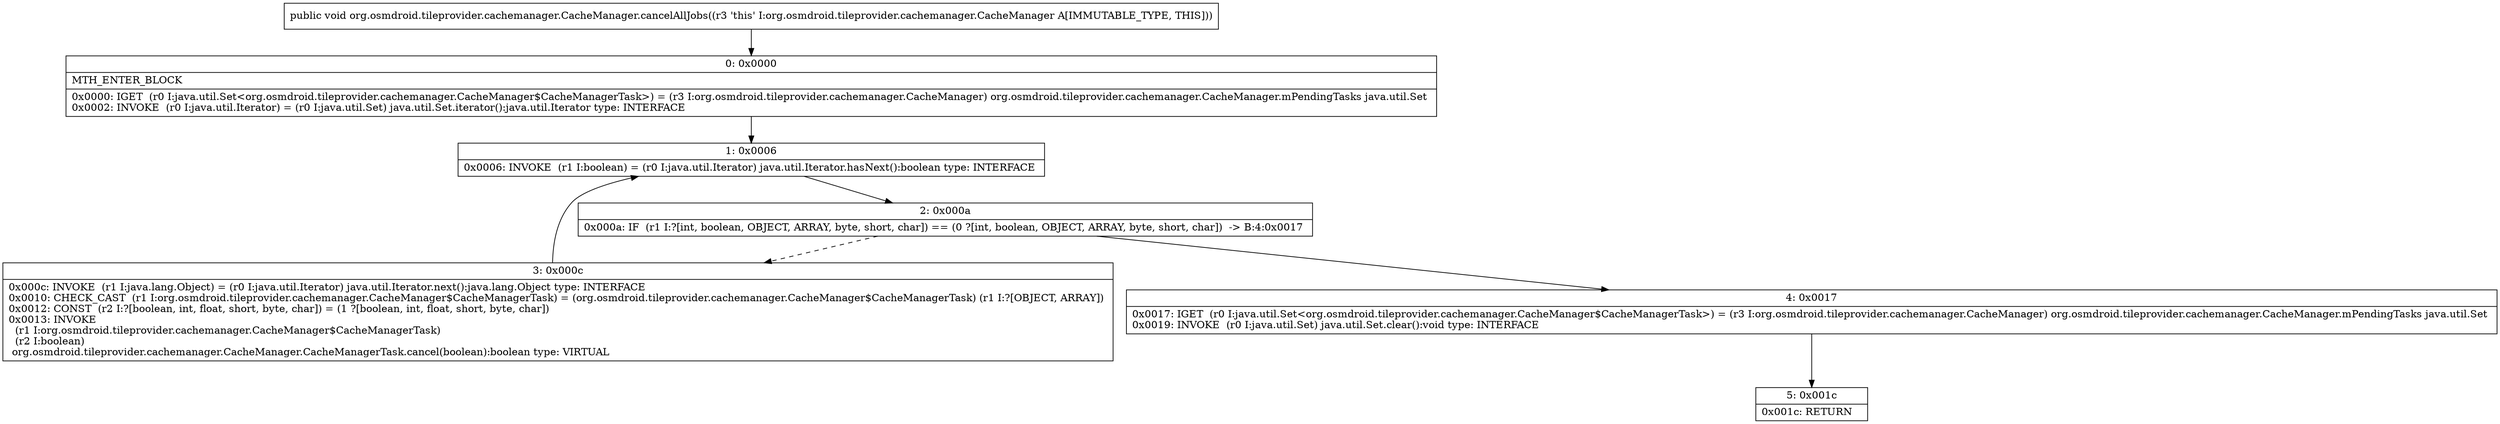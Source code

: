 digraph "CFG fororg.osmdroid.tileprovider.cachemanager.CacheManager.cancelAllJobs()V" {
Node_0 [shape=record,label="{0\:\ 0x0000|MTH_ENTER_BLOCK\l|0x0000: IGET  (r0 I:java.util.Set\<org.osmdroid.tileprovider.cachemanager.CacheManager$CacheManagerTask\>) = (r3 I:org.osmdroid.tileprovider.cachemanager.CacheManager) org.osmdroid.tileprovider.cachemanager.CacheManager.mPendingTasks java.util.Set \l0x0002: INVOKE  (r0 I:java.util.Iterator) = (r0 I:java.util.Set) java.util.Set.iterator():java.util.Iterator type: INTERFACE \l}"];
Node_1 [shape=record,label="{1\:\ 0x0006|0x0006: INVOKE  (r1 I:boolean) = (r0 I:java.util.Iterator) java.util.Iterator.hasNext():boolean type: INTERFACE \l}"];
Node_2 [shape=record,label="{2\:\ 0x000a|0x000a: IF  (r1 I:?[int, boolean, OBJECT, ARRAY, byte, short, char]) == (0 ?[int, boolean, OBJECT, ARRAY, byte, short, char])  \-\> B:4:0x0017 \l}"];
Node_3 [shape=record,label="{3\:\ 0x000c|0x000c: INVOKE  (r1 I:java.lang.Object) = (r0 I:java.util.Iterator) java.util.Iterator.next():java.lang.Object type: INTERFACE \l0x0010: CHECK_CAST  (r1 I:org.osmdroid.tileprovider.cachemanager.CacheManager$CacheManagerTask) = (org.osmdroid.tileprovider.cachemanager.CacheManager$CacheManagerTask) (r1 I:?[OBJECT, ARRAY]) \l0x0012: CONST  (r2 I:?[boolean, int, float, short, byte, char]) = (1 ?[boolean, int, float, short, byte, char]) \l0x0013: INVOKE  \l  (r1 I:org.osmdroid.tileprovider.cachemanager.CacheManager$CacheManagerTask)\l  (r2 I:boolean)\l org.osmdroid.tileprovider.cachemanager.CacheManager.CacheManagerTask.cancel(boolean):boolean type: VIRTUAL \l}"];
Node_4 [shape=record,label="{4\:\ 0x0017|0x0017: IGET  (r0 I:java.util.Set\<org.osmdroid.tileprovider.cachemanager.CacheManager$CacheManagerTask\>) = (r3 I:org.osmdroid.tileprovider.cachemanager.CacheManager) org.osmdroid.tileprovider.cachemanager.CacheManager.mPendingTasks java.util.Set \l0x0019: INVOKE  (r0 I:java.util.Set) java.util.Set.clear():void type: INTERFACE \l}"];
Node_5 [shape=record,label="{5\:\ 0x001c|0x001c: RETURN   \l}"];
MethodNode[shape=record,label="{public void org.osmdroid.tileprovider.cachemanager.CacheManager.cancelAllJobs((r3 'this' I:org.osmdroid.tileprovider.cachemanager.CacheManager A[IMMUTABLE_TYPE, THIS])) }"];
MethodNode -> Node_0;
Node_0 -> Node_1;
Node_1 -> Node_2;
Node_2 -> Node_3[style=dashed];
Node_2 -> Node_4;
Node_3 -> Node_1;
Node_4 -> Node_5;
}

